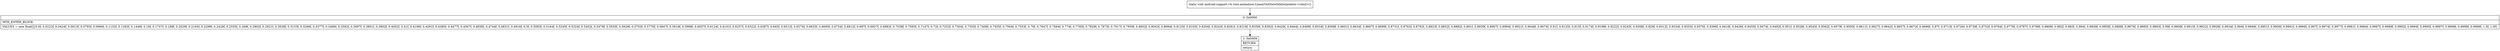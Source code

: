 digraph "CFG forandroid.support.v4.view.animation.LinearOutSlowInInterpolator.\<clinit\>()V" {
Node_0 [shape=record,label="{0\:\ 0x0000|MTH_ENTER_BLOCK\l|VALUES = new float[]\{0.0f, 0.0222f, 0.0424f, 0.0613f, 0.0793f, 0.0966f, 0.1132f, 0.1293f, 0.1449f, 0.16f, 0.1747f, 0.189f, 0.2029f, 0.2165f, 0.2298f, 0.2428f, 0.2555f, 0.268f, 0.2802f, 0.2921f, 0.3038f, 0.3153f, 0.3266f, 0.3377f, 0.3486f, 0.3592f, 0.3697f, 0.3801f, 0.3902f, 0.4002f, 0.41f, 0.4196f, 0.4291f, 0.4385f, 0.4477f, 0.4567f, 0.4656f, 0.4744f, 0.4831f, 0.4916f, 0.5f, 0.5083f, 0.5164f, 0.5245f, 0.5324f, 0.5402f, 0.5479f, 0.5555f, 0.5629f, 0.5703f, 0.5776f, 0.5847f, 0.5918f, 0.5988f, 0.6057f, 0.6124f, 0.6191f, 0.6257f, 0.6322f, 0.6387f, 0.645f, 0.6512f, 0.6574f, 0.6635f, 0.6695f, 0.6754f, 0.6812f, 0.687f, 0.6927f, 0.6983f, 0.7038f, 0.7093f, 0.7147f, 0.72f, 0.7252f, 0.7304f, 0.7355f, 0.7406f, 0.7455f, 0.7504f, 0.7553f, 0.76f, 0.7647f, 0.7694f, 0.774f, 0.7785f, 0.7829f, 0.7873f, 0.7917f, 0.7959f, 0.8002f, 0.8043f, 0.8084f, 0.8125f, 0.8165f, 0.8204f, 0.8243f, 0.8281f, 0.8319f, 0.8356f, 0.8392f, 0.8429f, 0.8464f, 0.8499f, 0.8534f, 0.8568f, 0.8601f, 0.8634f, 0.8667f, 0.8699f, 0.8731f, 0.8762f, 0.8792f, 0.8823f, 0.8852f, 0.8882f, 0.891f, 0.8939f, 0.8967f, 0.8994f, 0.9021f, 0.9048f, 0.9074f, 0.91f, 0.9125f, 0.915f, 0.9174f, 0.9198f, 0.9222f, 0.9245f, 0.9268f, 0.929f, 0.9312f, 0.9334f, 0.9355f, 0.9376f, 0.9396f, 0.9416f, 0.9436f, 0.9455f, 0.9474f, 0.9492f, 0.951f, 0.9528f, 0.9545f, 0.9562f, 0.9579f, 0.9595f, 0.9611f, 0.9627f, 0.9642f, 0.9657f, 0.9672f, 0.9686f, 0.97f, 0.9713f, 0.9726f, 0.9739f, 0.9752f, 0.9764f, 0.9776f, 0.9787f, 0.9798f, 0.9809f, 0.982f, 0.983f, 0.984f, 0.9849f, 0.9859f, 0.9868f, 0.9876f, 0.9885f, 0.9893f, 0.99f, 0.9908f, 0.9915f, 0.9922f, 0.9928f, 0.9934f, 0.994f, 0.9946f, 0.9951f, 0.9956f, 0.9961f, 0.9966f, 0.997f, 0.9974f, 0.9977f, 0.9981f, 0.9984f, 0.9987f, 0.9989f, 0.9992f, 0.9994f, 0.9995f, 0.9997f, 0.9998f, 0.9999f, 0.9999f, 1.0f, 1.0f\}\l}"];
Node_1 [shape=record,label="{1\:\ 0x0009|RETURN\l|return\l}"];
MethodNode[shape=record,label="{static void android.support.v4.view.animation.LinearOutSlowInInterpolator.\<clinit\>() }"];
MethodNode -> Node_0;
Node_0 -> Node_1;
}

